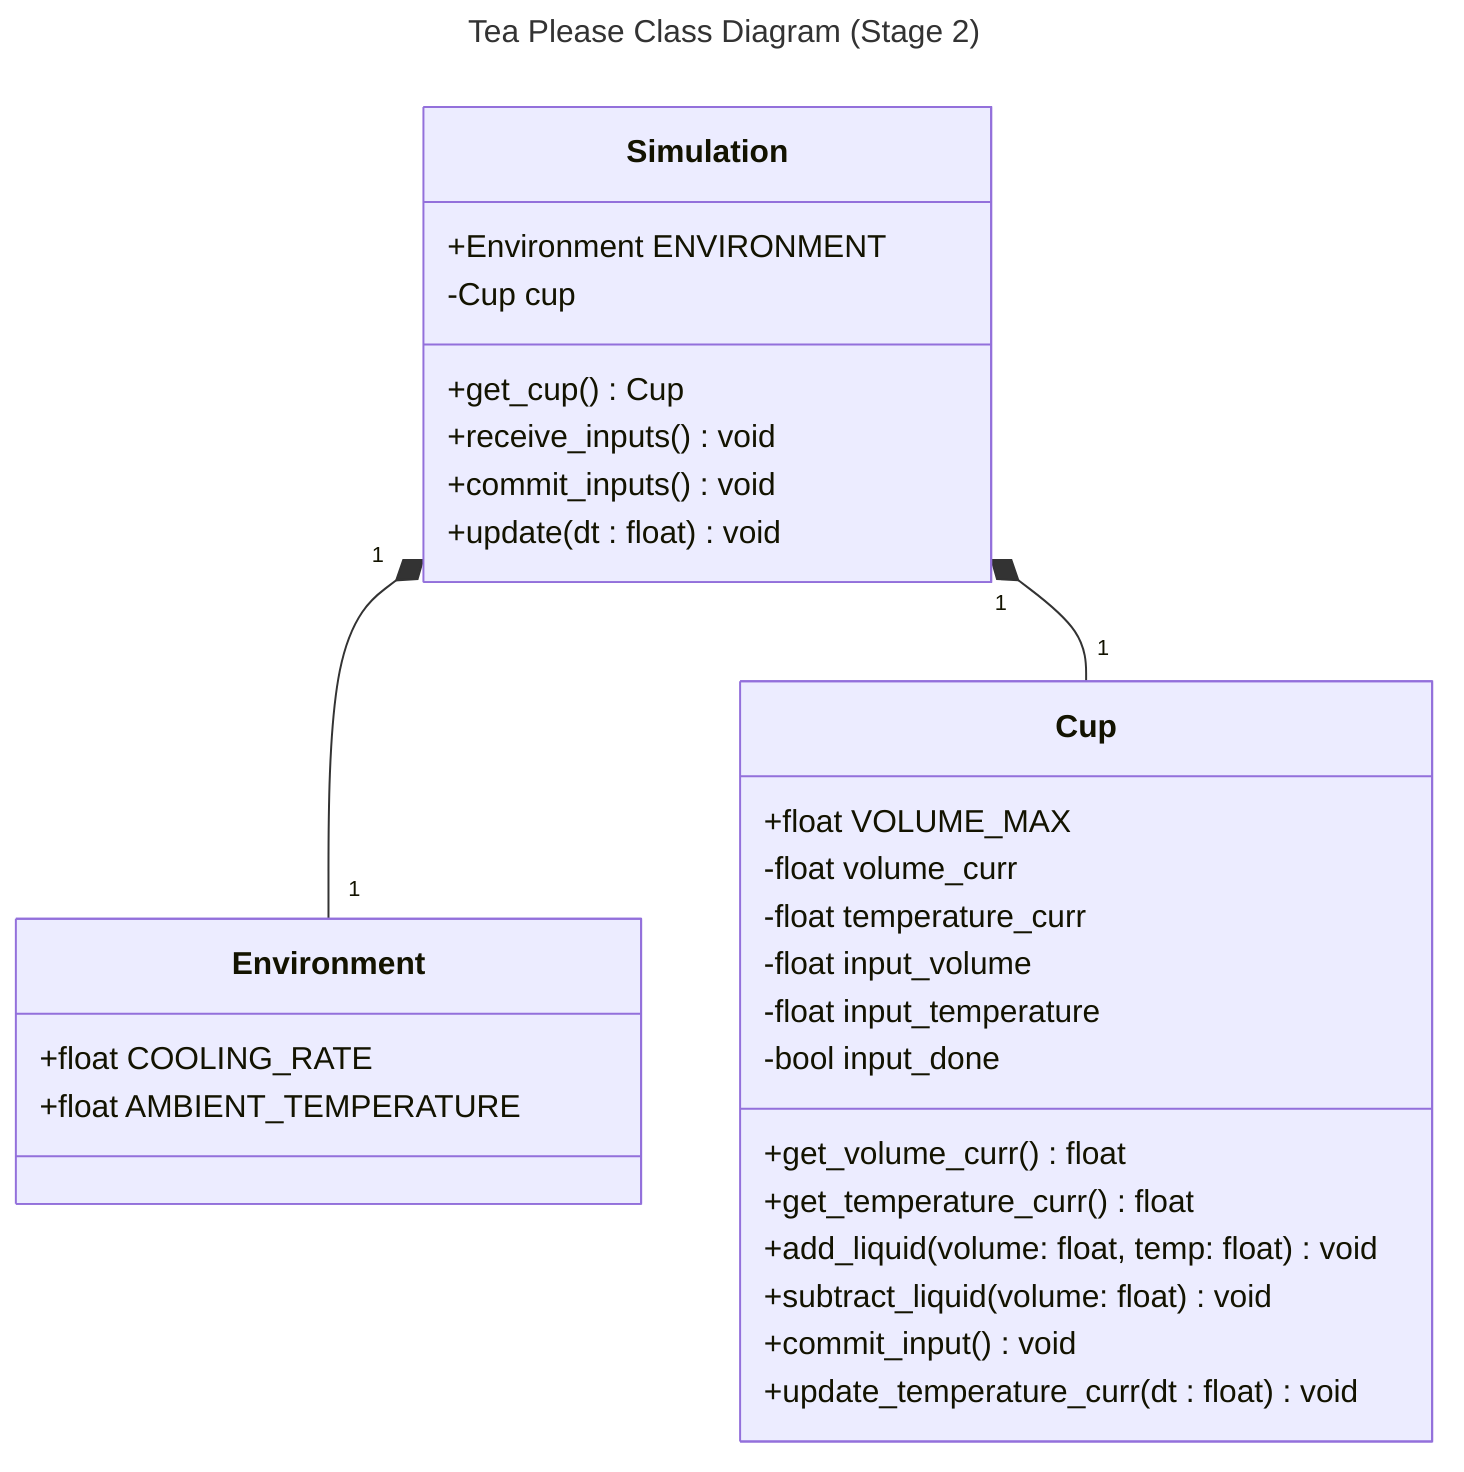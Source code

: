 ---
title: Tea Please Class Diagram (Stage 2)
---
classDiagram
    Simulation "1" *-- "1" Environment
    Simulation "1" *-- "1" Cup
    class Simulation{
        +Environment ENVIRONMENT
        %% We will create a list of Objects in the future
        -Cup cup
        +get_cup() Cup
        %% this will be about updating separate classes in the future
        +receive_inputs() void
        +commit_inputs() void
        +update(dt : float) void
    }
    class Environment{
        +float COOLING_RATE
        +float AMBIENT_TEMPERATURE
    }
    class Cup{
        +float VOLUME_MAX
        -float volume_curr
        -float temperature_curr
        -float input_volume
        -float input_temperature
        -bool input_done
        +get_volume_curr() float
        +get_temperature_curr() float
        +add_liquid(volume: float, temp: float) void
        +subtract_liquid(volume: float) void
        +commit_input() void
        +update_temperature_curr(dt : float) void
    }